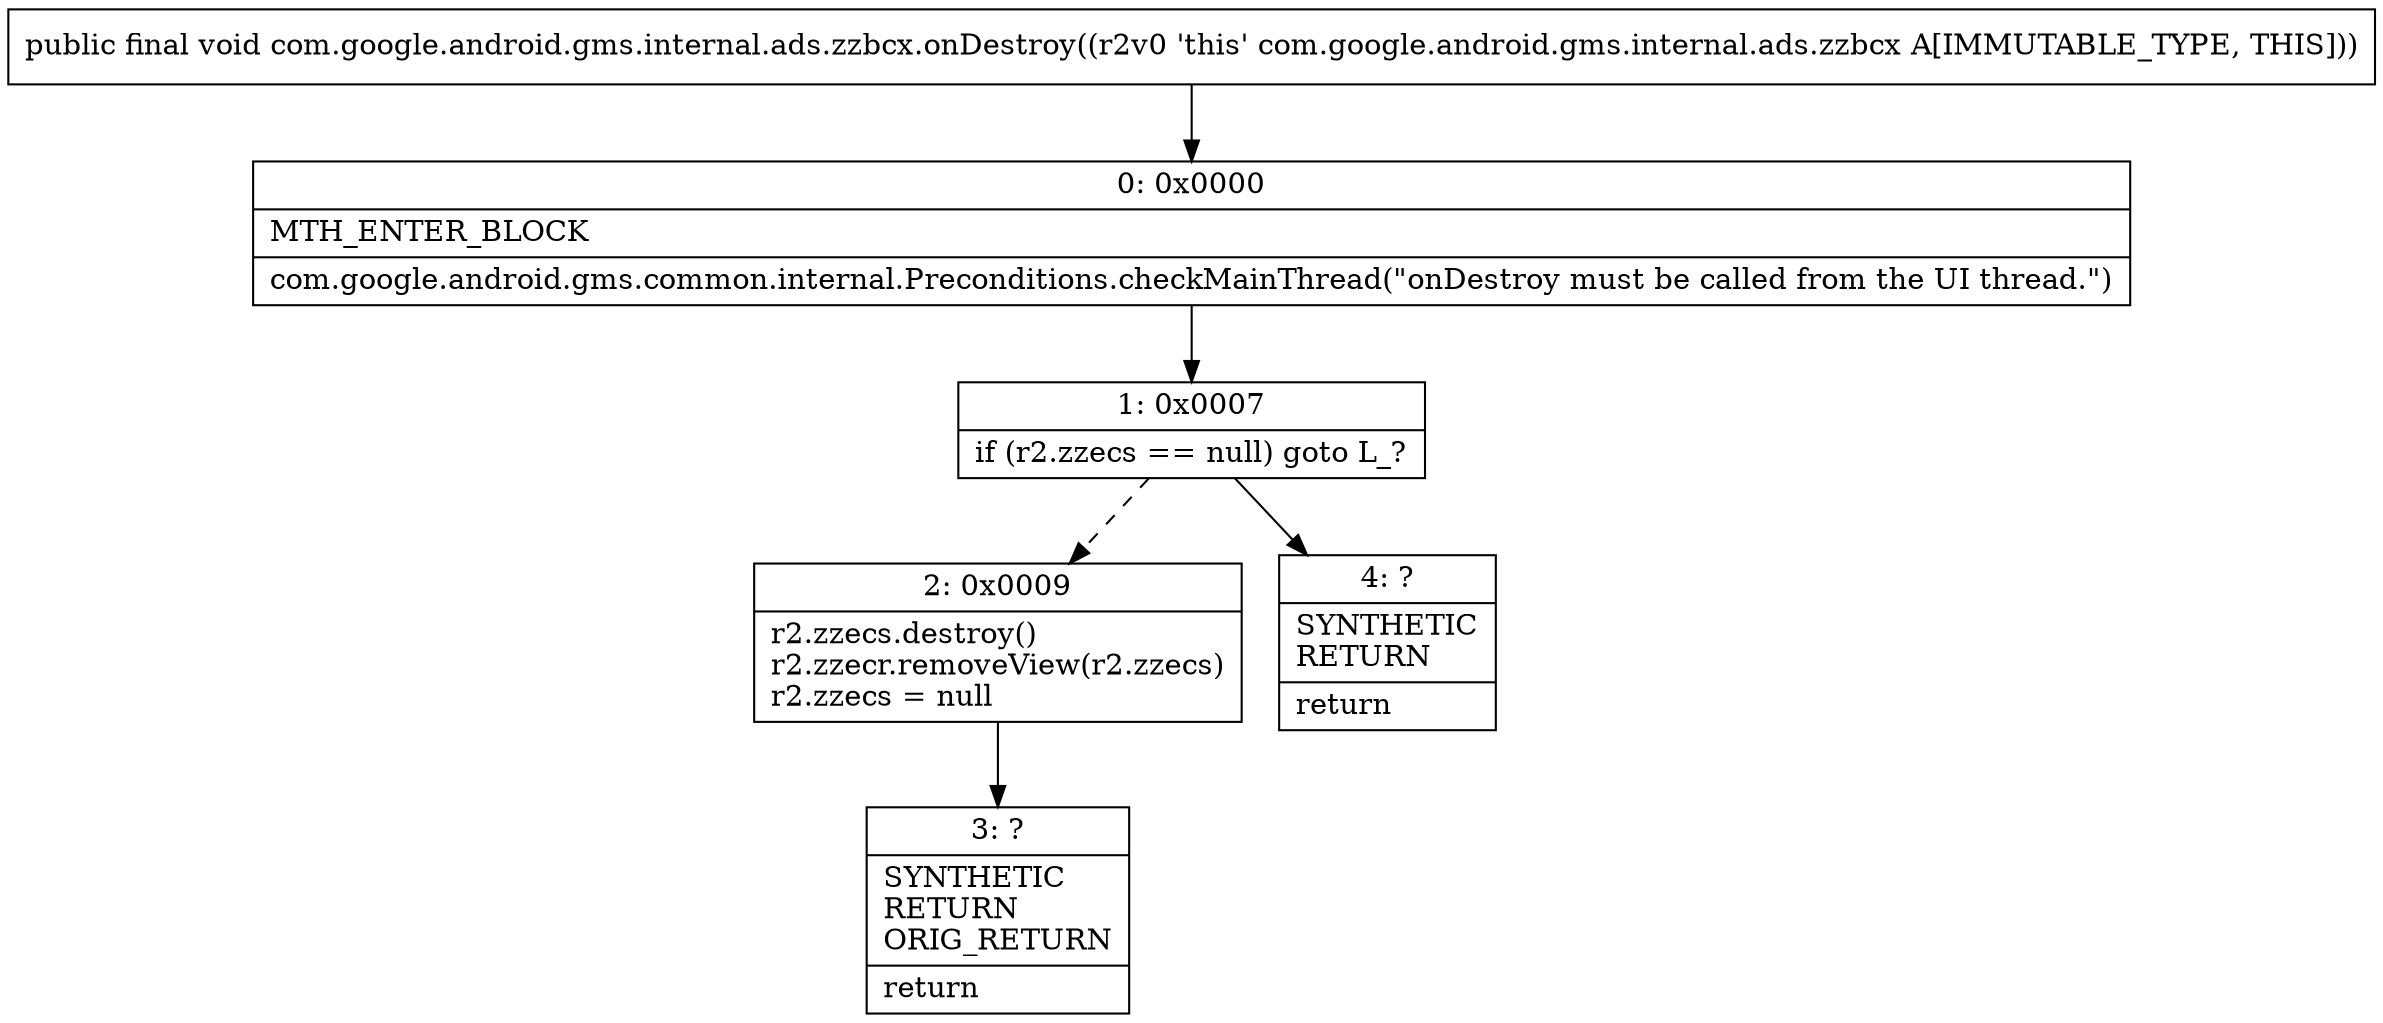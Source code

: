 digraph "CFG forcom.google.android.gms.internal.ads.zzbcx.onDestroy()V" {
Node_0 [shape=record,label="{0\:\ 0x0000|MTH_ENTER_BLOCK\l|com.google.android.gms.common.internal.Preconditions.checkMainThread(\"onDestroy must be called from the UI thread.\")\l}"];
Node_1 [shape=record,label="{1\:\ 0x0007|if (r2.zzecs == null) goto L_?\l}"];
Node_2 [shape=record,label="{2\:\ 0x0009|r2.zzecs.destroy()\lr2.zzecr.removeView(r2.zzecs)\lr2.zzecs = null\l}"];
Node_3 [shape=record,label="{3\:\ ?|SYNTHETIC\lRETURN\lORIG_RETURN\l|return\l}"];
Node_4 [shape=record,label="{4\:\ ?|SYNTHETIC\lRETURN\l|return\l}"];
MethodNode[shape=record,label="{public final void com.google.android.gms.internal.ads.zzbcx.onDestroy((r2v0 'this' com.google.android.gms.internal.ads.zzbcx A[IMMUTABLE_TYPE, THIS])) }"];
MethodNode -> Node_0;
Node_0 -> Node_1;
Node_1 -> Node_2[style=dashed];
Node_1 -> Node_4;
Node_2 -> Node_3;
}


